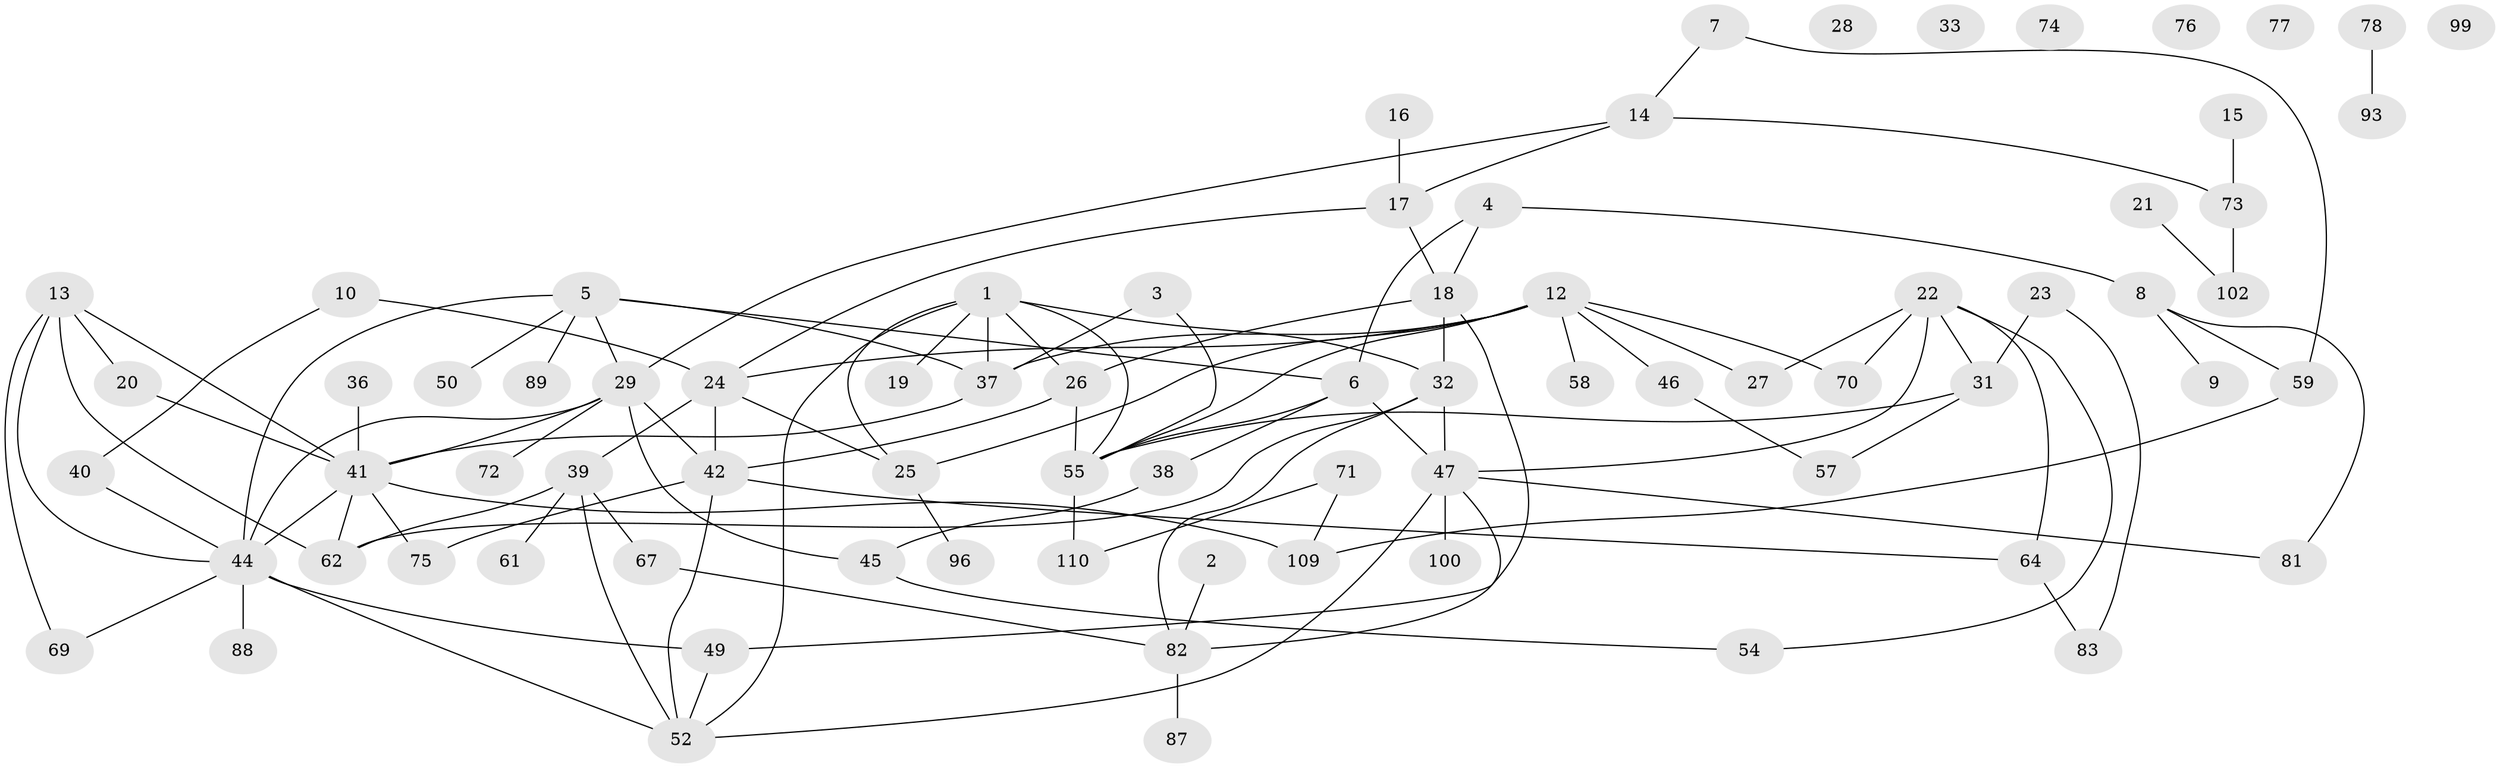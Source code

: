 // Generated by graph-tools (version 1.1) at 2025/23/03/03/25 07:23:27]
// undirected, 77 vertices, 113 edges
graph export_dot {
graph [start="1"]
  node [color=gray90,style=filled];
  1 [super="+86"];
  2;
  3;
  4 [super="+11"];
  5;
  6 [super="+63"];
  7 [super="+106"];
  8 [super="+103"];
  9 [super="+56"];
  10 [super="+79"];
  12 [super="+101"];
  13 [super="+43"];
  14 [super="+30"];
  15;
  16;
  17 [super="+53"];
  18;
  19;
  20;
  21;
  22 [super="+84"];
  23;
  24;
  25 [super="+51"];
  26 [super="+34"];
  27;
  28;
  29 [super="+35"];
  31;
  32 [super="+91"];
  33;
  36;
  37;
  38;
  39 [super="+80"];
  40;
  41 [super="+98"];
  42 [super="+48"];
  44 [super="+108"];
  45 [super="+68"];
  46;
  47 [super="+66"];
  49;
  50;
  52 [super="+107"];
  54;
  55 [super="+65"];
  57 [super="+104"];
  58;
  59 [super="+60"];
  61;
  62 [super="+111"];
  64 [super="+95"];
  67 [super="+94"];
  69;
  70;
  71 [super="+90"];
  72;
  73;
  74;
  75 [super="+92"];
  76;
  77;
  78 [super="+105"];
  81;
  82 [super="+85"];
  83;
  87;
  88;
  89;
  93;
  96 [super="+97"];
  99;
  100;
  102;
  109;
  110;
  1 -- 19;
  1 -- 37;
  1 -- 52;
  1 -- 55;
  1 -- 26;
  1 -- 32;
  1 -- 25;
  2 -- 82;
  3 -- 37;
  3 -- 55;
  4 -- 8;
  4 -- 18;
  4 -- 6;
  5 -- 6;
  5 -- 29;
  5 -- 37;
  5 -- 50;
  5 -- 89;
  5 -- 44;
  6 -- 47;
  6 -- 38;
  6 -- 55;
  7 -- 14;
  7 -- 59;
  8 -- 81;
  8 -- 59;
  8 -- 9;
  10 -- 24;
  10 -- 40;
  12 -- 24;
  12 -- 25;
  12 -- 27;
  12 -- 46;
  12 -- 58;
  12 -- 37;
  12 -- 70;
  12 -- 55;
  13 -- 20;
  13 -- 62;
  13 -- 69;
  13 -- 44;
  13 -- 41;
  14 -- 17;
  14 -- 73;
  14 -- 29;
  15 -- 73;
  16 -- 17;
  17 -- 24;
  17 -- 18;
  18 -- 32;
  18 -- 49;
  18 -- 26;
  20 -- 41;
  21 -- 102;
  22 -- 27;
  22 -- 64;
  22 -- 70;
  22 -- 54;
  22 -- 31;
  22 -- 47;
  23 -- 31;
  23 -- 83;
  24 -- 39;
  24 -- 42;
  24 -- 25;
  25 -- 96;
  26 -- 55;
  26 -- 42;
  29 -- 42;
  29 -- 45;
  29 -- 72;
  29 -- 41;
  29 -- 44;
  31 -- 55;
  31 -- 57;
  32 -- 62;
  32 -- 47;
  32 -- 82;
  36 -- 41;
  37 -- 41;
  38 -- 45;
  39 -- 61;
  39 -- 52;
  39 -- 67;
  39 -- 62;
  40 -- 44;
  41 -- 62;
  41 -- 44;
  41 -- 109;
  41 -- 75;
  42 -- 52;
  42 -- 64;
  42 -- 75;
  44 -- 49;
  44 -- 69;
  44 -- 88;
  44 -- 52;
  45 -- 54;
  46 -- 57;
  47 -- 81;
  47 -- 100;
  47 -- 52;
  47 -- 82;
  49 -- 52;
  55 -- 110;
  59 -- 109;
  64 -- 83;
  67 -- 82;
  71 -- 109;
  71 -- 110;
  73 -- 102;
  78 -- 93;
  82 -- 87;
}
